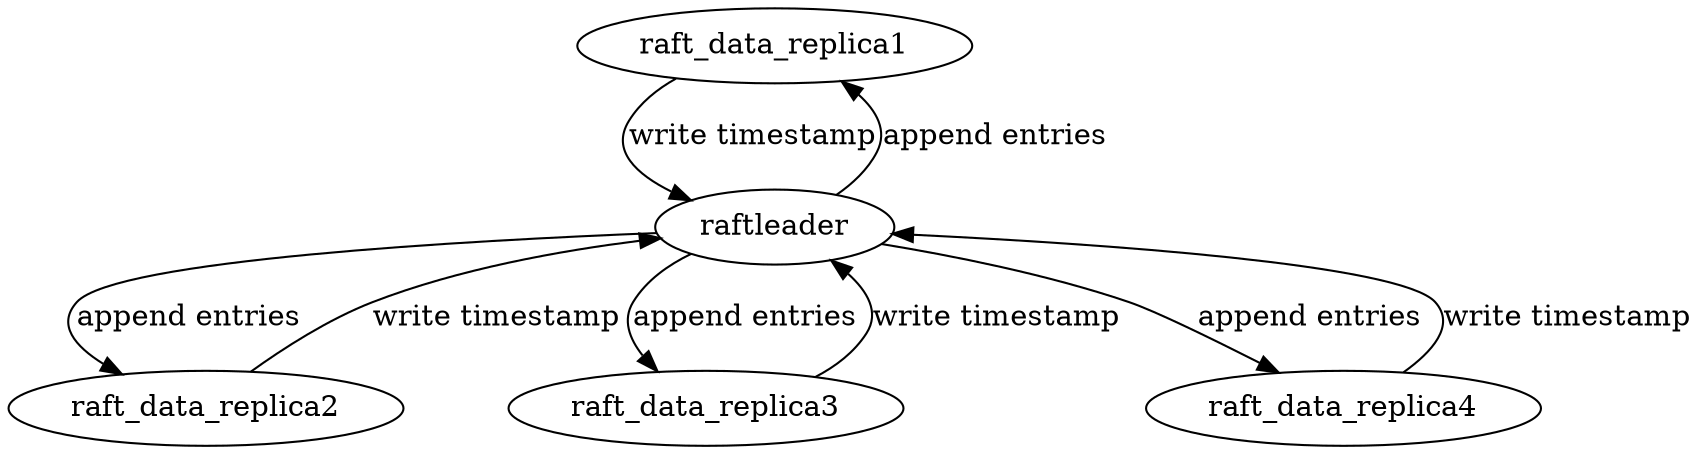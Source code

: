 digraph G {
    raft_data_replica1 -> raftleader [label="write timestamp"];
    raft_data_replica2 -> raftleader [label="write timestamp"];
    raft_data_replica3 -> raftleader [label="write timestamp"];
    raft_data_replica4 -> raftleader [label="write timestamp"];

    raftleader -> raft_data_replica1 [label="append entries"];
    raftleader -> raft_data_replica2 [label="append entries"];
    raftleader -> raft_data_replica3 [label="append entries"];
    raftleader -> raft_data_replica4 [label="append entries"];
}
